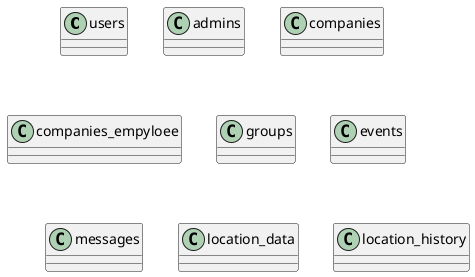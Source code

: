 @startuml クラス図

class users{}
class admins{}
class companies{}
class companies_empyloee{}
class groups{}
class events{}
class messages{}
class location_data{}
class location_history{}
@enduml